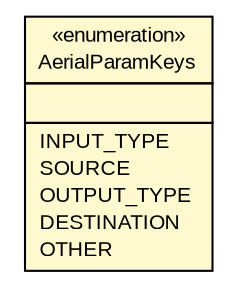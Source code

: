 #!/usr/local/bin/dot
#
# Class diagram 
# Generated by UMLGraph version R5_6 (http://www.umlgraph.org/)
#

digraph G {
	edge [fontname="arial",fontsize=10,labelfontname="arial",labelfontsize=10];
	node [fontname="arial",fontsize=10,shape=plaintext];
	nodesep=0.25;
	ranksep=0.5;
	// com.github.mkolisnyk.aerial.core.params.AerialParamKeys
	c1128 [label=<<table title="com.github.mkolisnyk.aerial.core.params.AerialParamKeys" border="0" cellborder="1" cellspacing="0" cellpadding="2" port="p" bgcolor="lemonChiffon" href="./AerialParamKeys.html">
		<tr><td><table border="0" cellspacing="0" cellpadding="1">
<tr><td align="center" balign="center"> &#171;enumeration&#187; </td></tr>
<tr><td align="center" balign="center"> AerialParamKeys </td></tr>
		</table></td></tr>
		<tr><td><table border="0" cellspacing="0" cellpadding="1">
<tr><td align="left" balign="left">  </td></tr>
		</table></td></tr>
		<tr><td><table border="0" cellspacing="0" cellpadding="1">
<tr><td align="left" balign="left"> INPUT_TYPE </td></tr>
<tr><td align="left" balign="left"> SOURCE </td></tr>
<tr><td align="left" balign="left"> OUTPUT_TYPE </td></tr>
<tr><td align="left" balign="left"> DESTINATION </td></tr>
<tr><td align="left" balign="left"> OTHER </td></tr>
		</table></td></tr>
		</table>>, URL="./AerialParamKeys.html", fontname="arial", fontcolor="black", fontsize=10.0];
}

